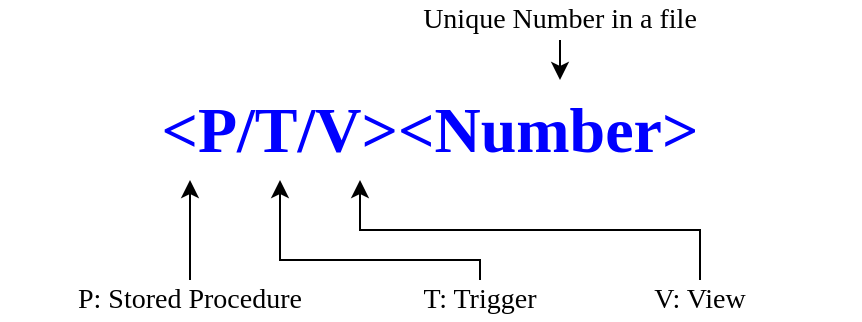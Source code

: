 <mxfile version="13.0.7" type="onedrive"><diagram id="xW4CRnJV4Fi1v3O91ZuU" name="Page-1"><mxGraphModel dx="981" dy="548" grid="1" gridSize="10" guides="1" tooltips="1" connect="1" arrows="1" fold="1" page="1" pageScale="1" pageWidth="850" pageHeight="1100" math="0" shadow="0" extFonts="Roboto Mono^https://fonts.googleapis.com/css?family=Roboto+Mono"><root><mxCell id="0"/><mxCell id="1" parent="0"/><mxCell id="icON_xmr932zIyCt49lK-1" value="&amp;lt;P/T/V&amp;gt;&amp;lt;Number&amp;gt;" style="text;html=1;strokeColor=none;fillColor=none;align=center;verticalAlign=middle;whiteSpace=wrap;rounded=0;fontSize=32;fontFamily=JetBrains Mono;fontStyle=1;fontColor=#0000FF;" vertex="1" parent="1"><mxGeometry x="110" y="190" width="430" height="50" as="geometry"/></mxCell><mxCell id="icON_xmr932zIyCt49lK-5" style="edgeStyle=orthogonalEdgeStyle;rounded=0;orthogonalLoop=1;jettySize=auto;html=1;fontFamily=JetBrains Mono;fontSize=14;" edge="1" parent="1" source="icON_xmr932zIyCt49lK-2" target="icON_xmr932zIyCt49lK-1"><mxGeometry relative="1" as="geometry"><Array as="points"><mxPoint x="205" y="250"/><mxPoint x="205" y="250"/></Array></mxGeometry></mxCell><mxCell id="icON_xmr932zIyCt49lK-2" value="P: Stored Procedure" style="text;html=1;strokeColor=none;fillColor=none;align=center;verticalAlign=middle;whiteSpace=wrap;rounded=0;fontFamily=Roboto Mono;fontSize=14;fontStyle=0" vertex="1" parent="1"><mxGeometry x="120" y="290" width="170" height="20" as="geometry"/></mxCell><mxCell id="icON_xmr932zIyCt49lK-6" style="edgeStyle=orthogonalEdgeStyle;rounded=0;orthogonalLoop=1;jettySize=auto;html=1;fontFamily=JetBrains Mono;fontSize=14;" edge="1" parent="1" source="icON_xmr932zIyCt49lK-3" target="icON_xmr932zIyCt49lK-1"><mxGeometry relative="1" as="geometry"><Array as="points"><mxPoint x="350" y="280"/><mxPoint x="250" y="280"/></Array></mxGeometry></mxCell><mxCell id="icON_xmr932zIyCt49lK-3" value="T: Trigger" style="text;html=1;strokeColor=none;fillColor=none;align=center;verticalAlign=middle;whiteSpace=wrap;rounded=0;fontFamily=Roboto Mono;fontSize=14;fontStyle=0" vertex="1" parent="1"><mxGeometry x="300" y="290" width="100" height="20" as="geometry"/></mxCell><mxCell id="icON_xmr932zIyCt49lK-7" style="edgeStyle=orthogonalEdgeStyle;rounded=0;orthogonalLoop=1;jettySize=auto;html=1;fontFamily=JetBrains Mono;fontSize=14;" edge="1" parent="1" source="icON_xmr932zIyCt49lK-4" target="icON_xmr932zIyCt49lK-1"><mxGeometry relative="1" as="geometry"><Array as="points"><mxPoint x="460" y="265"/><mxPoint x="290" y="265"/></Array></mxGeometry></mxCell><mxCell id="icON_xmr932zIyCt49lK-4" value="V: View" style="text;html=1;strokeColor=none;fillColor=none;align=center;verticalAlign=middle;whiteSpace=wrap;rounded=0;fontFamily=Roboto Mono;fontSize=14;fontStyle=0" vertex="1" parent="1"><mxGeometry x="410" y="290" width="100" height="20" as="geometry"/></mxCell><mxCell id="icON_xmr932zIyCt49lK-9" style="edgeStyle=orthogonalEdgeStyle;rounded=0;orthogonalLoop=1;jettySize=auto;html=1;fontFamily=JetBrains Mono;fontSize=14;fontColor=#0000FF;" edge="1" parent="1" source="icON_xmr932zIyCt49lK-8" target="icON_xmr932zIyCt49lK-1"><mxGeometry relative="1" as="geometry"><Array as="points"><mxPoint x="390" y="180"/><mxPoint x="390" y="180"/></Array></mxGeometry></mxCell><mxCell id="icON_xmr932zIyCt49lK-8" value="Unique Number in a file" style="text;html=1;strokeColor=none;fillColor=none;align=center;verticalAlign=middle;whiteSpace=wrap;rounded=0;fontFamily=Roboto Mono;fontSize=14;fontStyle=0" vertex="1" parent="1"><mxGeometry x="290" y="150" width="200" height="20" as="geometry"/></mxCell></root></mxGraphModel></diagram></mxfile>